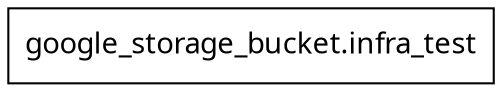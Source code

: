 digraph G {
  rankdir = "RL";
  node [shape = rect, fontname = "sans-serif"];
  "google_storage_bucket.infra_test" [label="google_storage_bucket.infra_test"];
}
